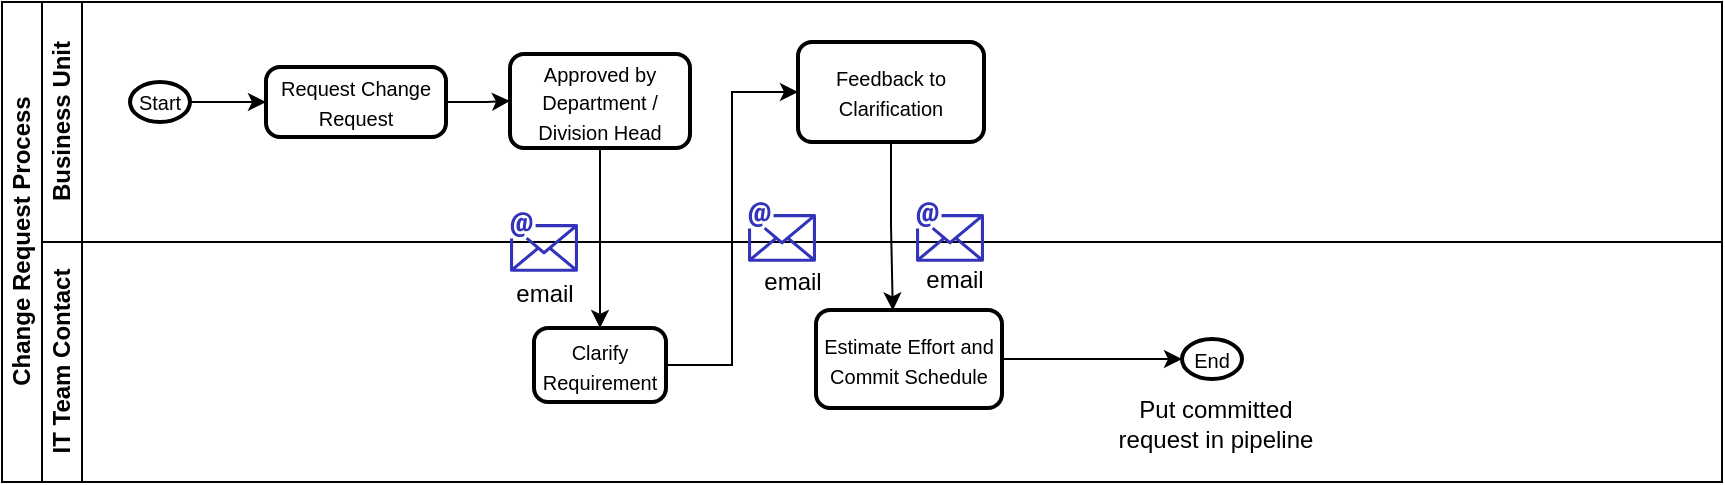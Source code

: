 <mxfile version="10.7.5" type="github"><diagram id="mnEEn4eqrNHspG7o5Mdd" name="AS-IS Process Flow"><mxGraphModel dx="989" dy="552" grid="1" gridSize="10" guides="1" tooltips="1" connect="1" arrows="1" fold="1" page="1" pageScale="1" pageWidth="850" pageHeight="1100" math="0" shadow="0"><root><mxCell id="0"/><mxCell id="1" parent="0"/><mxCell id="Qj1AW7wM-4OPrpN17dEZ-2" value="Change Request Process" style="swimlane;html=1;childLayout=stackLayout;resizeParent=1;resizeParentMax=0;horizontal=0;startSize=20;horizontalStack=0;" parent="1" vertex="1"><mxGeometry x="40" y="40" width="860" height="240" as="geometry"/></mxCell><mxCell id="Qj1AW7wM-4OPrpN17dEZ-3" value="Business Unit" style="swimlane;html=1;startSize=20;horizontal=0;" parent="Qj1AW7wM-4OPrpN17dEZ-2" vertex="1"><mxGeometry x="20" width="840" height="120" as="geometry"/></mxCell><mxCell id="Vyd40st0rzhKTWMUevcS-3" value="" style="edgeStyle=orthogonalEdgeStyle;rounded=0;orthogonalLoop=1;jettySize=auto;html=1;" edge="1" parent="Qj1AW7wM-4OPrpN17dEZ-3" source="Vyd40st0rzhKTWMUevcS-1" target="Vyd40st0rzhKTWMUevcS-2"><mxGeometry relative="1" as="geometry"/></mxCell><mxCell id="Vyd40st0rzhKTWMUevcS-1" value="&lt;font style=&quot;font-size: 10px&quot;&gt;Start&lt;/font&gt;" style="strokeWidth=2;html=1;shape=mxgraph.flowchart.start_1;whiteSpace=wrap;" vertex="1" parent="Qj1AW7wM-4OPrpN17dEZ-3"><mxGeometry x="44" y="40" width="30" height="20" as="geometry"/></mxCell><mxCell id="Vyd40st0rzhKTWMUevcS-5" value="" style="edgeStyle=orthogonalEdgeStyle;rounded=0;orthogonalLoop=1;jettySize=auto;html=1;" edge="1" parent="Qj1AW7wM-4OPrpN17dEZ-3" source="Vyd40st0rzhKTWMUevcS-2" target="Vyd40st0rzhKTWMUevcS-4"><mxGeometry relative="1" as="geometry"/></mxCell><mxCell id="Vyd40st0rzhKTWMUevcS-2" value="&lt;font style=&quot;font-size: 10px&quot;&gt;Request Change Request&lt;/font&gt;" style="rounded=1;whiteSpace=wrap;html=1;absoluteArcSize=1;arcSize=14;strokeWidth=2;" vertex="1" parent="Qj1AW7wM-4OPrpN17dEZ-3"><mxGeometry x="112" y="32.5" width="90" height="35" as="geometry"/></mxCell><mxCell id="Vyd40st0rzhKTWMUevcS-4" value="&lt;font style=&quot;font-size: 10px&quot;&gt;Approved by Department / Division Head&lt;/font&gt;" style="rounded=1;whiteSpace=wrap;html=1;absoluteArcSize=1;arcSize=14;strokeWidth=2;" vertex="1" parent="Qj1AW7wM-4OPrpN17dEZ-3"><mxGeometry x="234" y="26" width="90" height="47" as="geometry"/></mxCell><mxCell id="Vyd40st0rzhKTWMUevcS-9" value="&lt;font style=&quot;font-size: 10px&quot;&gt;Feedback to Clarification&lt;/font&gt;" style="rounded=1;whiteSpace=wrap;html=1;absoluteArcSize=1;arcSize=14;strokeWidth=2;" vertex="1" parent="Qj1AW7wM-4OPrpN17dEZ-3"><mxGeometry x="378" y="20" width="93" height="50" as="geometry"/></mxCell><mxCell id="Qj1AW7wM-4OPrpN17dEZ-4" value="IT Team Contact" style="swimlane;html=1;startSize=20;horizontal=0;" parent="Qj1AW7wM-4OPrpN17dEZ-2" vertex="1"><mxGeometry x="20" y="120" width="840" height="120" as="geometry"/></mxCell><mxCell id="Vyd40st0rzhKTWMUevcS-7" value="&lt;font style=&quot;font-size: 10px&quot;&gt;Clarify Requirement&lt;/font&gt;" style="rounded=1;whiteSpace=wrap;html=1;absoluteArcSize=1;arcSize=14;strokeWidth=2;" vertex="1" parent="Qj1AW7wM-4OPrpN17dEZ-4"><mxGeometry x="246" y="43" width="66" height="37" as="geometry"/></mxCell><mxCell id="Vyd40st0rzhKTWMUevcS-15" value="" style="edgeStyle=orthogonalEdgeStyle;rounded=0;orthogonalLoop=1;jettySize=auto;html=1;entryX=0;entryY=0.5;entryDx=0;entryDy=0;entryPerimeter=0;" edge="1" parent="Qj1AW7wM-4OPrpN17dEZ-4" source="Vyd40st0rzhKTWMUevcS-11" target="HGB4C1XS-yBo5yJ_iREu-1"><mxGeometry relative="1" as="geometry"><mxPoint x="561" y="54.5" as="targetPoint"/></mxGeometry></mxCell><mxCell id="Vyd40st0rzhKTWMUevcS-11" value="&lt;font style=&quot;font-size: 10px&quot;&gt;Estimate Effort and Commit Schedule&lt;/font&gt;" style="rounded=1;whiteSpace=wrap;html=1;absoluteArcSize=1;arcSize=14;strokeWidth=2;" vertex="1" parent="Qj1AW7wM-4OPrpN17dEZ-4"><mxGeometry x="387" y="34" width="93" height="49" as="geometry"/></mxCell><mxCell id="Vyd40st0rzhKTWMUevcS-18" value="email" style="text;html=1;strokeColor=none;fillColor=none;align=center;verticalAlign=middle;whiteSpace=wrap;rounded=0;" vertex="1" parent="Qj1AW7wM-4OPrpN17dEZ-4"><mxGeometry x="221.5" y="15" width="59" height="22" as="geometry"/></mxCell><mxCell id="k5ykZ4E6y6OVuOri75M0-1" value="" style="outlineConnect=0;fontColor=#232F3E;gradientColor=none;fillColor=#3334B9;strokeColor=none;dashed=0;verticalLabelPosition=bottom;verticalAlign=top;align=center;html=1;fontSize=12;fontStyle=0;aspect=fixed;pointerEvents=1;shape=mxgraph.aws4.email;" vertex="1" parent="Qj1AW7wM-4OPrpN17dEZ-4"><mxGeometry x="234" y="-15" width="34" height="30" as="geometry"/></mxCell><mxCell id="k5ykZ4E6y6OVuOri75M0-2" value="" style="outlineConnect=0;fontColor=#232F3E;gradientColor=none;fillColor=#3334B9;strokeColor=none;dashed=0;verticalLabelPosition=bottom;verticalAlign=top;align=center;html=1;fontSize=12;fontStyle=0;aspect=fixed;pointerEvents=1;shape=mxgraph.aws4.email;" vertex="1" parent="Qj1AW7wM-4OPrpN17dEZ-4"><mxGeometry x="353" y="-20" width="34" height="30" as="geometry"/></mxCell><mxCell id="k5ykZ4E6y6OVuOri75M0-3" value="" style="outlineConnect=0;fontColor=#232F3E;gradientColor=none;fillColor=#3334B9;strokeColor=none;dashed=0;verticalLabelPosition=bottom;verticalAlign=top;align=center;html=1;fontSize=12;fontStyle=0;aspect=fixed;pointerEvents=1;shape=mxgraph.aws4.email;" vertex="1" parent="Qj1AW7wM-4OPrpN17dEZ-4"><mxGeometry x="437" y="-20" width="34" height="30" as="geometry"/></mxCell><mxCell id="k5ykZ4E6y6OVuOri75M0-4" value="email" style="text;html=1;strokeColor=none;fillColor=none;align=center;verticalAlign=middle;whiteSpace=wrap;rounded=0;" vertex="1" parent="Qj1AW7wM-4OPrpN17dEZ-4"><mxGeometry x="345.5" y="9" width="59" height="22" as="geometry"/></mxCell><mxCell id="k5ykZ4E6y6OVuOri75M0-5" value="email" style="text;html=1;strokeColor=none;fillColor=none;align=center;verticalAlign=middle;whiteSpace=wrap;rounded=0;" vertex="1" parent="Qj1AW7wM-4OPrpN17dEZ-4"><mxGeometry x="426.5" y="8" width="59" height="22" as="geometry"/></mxCell><mxCell id="HGB4C1XS-yBo5yJ_iREu-1" value="&lt;font style=&quot;font-size: 10px&quot;&gt;End&lt;/font&gt;" style="strokeWidth=2;html=1;shape=mxgraph.flowchart.start_1;whiteSpace=wrap;" vertex="1" parent="Qj1AW7wM-4OPrpN17dEZ-4"><mxGeometry x="570" y="48.5" width="30" height="20" as="geometry"/></mxCell><mxCell id="HGB4C1XS-yBo5yJ_iREu-5" value="Put committed request in pipeline" style="text;html=1;strokeColor=none;fillColor=none;align=center;verticalAlign=middle;whiteSpace=wrap;rounded=0;" vertex="1" parent="Qj1AW7wM-4OPrpN17dEZ-4"><mxGeometry x="537" y="72" width="100" height="38" as="geometry"/></mxCell><mxCell id="Vyd40st0rzhKTWMUevcS-8" value="" style="edgeStyle=orthogonalEdgeStyle;rounded=0;orthogonalLoop=1;jettySize=auto;html=1;entryX=0.5;entryY=0;entryDx=0;entryDy=0;" edge="1" parent="Qj1AW7wM-4OPrpN17dEZ-2" source="Vyd40st0rzhKTWMUevcS-4" target="Vyd40st0rzhKTWMUevcS-7"><mxGeometry relative="1" as="geometry"/></mxCell><mxCell id="Vyd40st0rzhKTWMUevcS-10" value="" style="edgeStyle=orthogonalEdgeStyle;rounded=0;orthogonalLoop=1;jettySize=auto;html=1;entryX=0;entryY=0.5;entryDx=0;entryDy=0;exitX=1;exitY=0.5;exitDx=0;exitDy=0;" edge="1" parent="Qj1AW7wM-4OPrpN17dEZ-2" source="Vyd40st0rzhKTWMUevcS-7" target="Vyd40st0rzhKTWMUevcS-9"><mxGeometry relative="1" as="geometry"><mxPoint x="309" y="83" as="sourcePoint"/><mxPoint x="309" y="173" as="targetPoint"/></mxGeometry></mxCell><mxCell id="Vyd40st0rzhKTWMUevcS-12" value="" style="edgeStyle=orthogonalEdgeStyle;rounded=0;orthogonalLoop=1;jettySize=auto;html=1;entryX=0.413;entryY=0.004;entryDx=0;entryDy=0;entryPerimeter=0;" edge="1" parent="Qj1AW7wM-4OPrpN17dEZ-2" source="Vyd40st0rzhKTWMUevcS-9" target="Vyd40st0rzhKTWMUevcS-11"><mxGeometry relative="1" as="geometry"/></mxCell></root></mxGraphModel></diagram><diagram id="qKpGge-FLxnaHs0R62S0" name="AS-IS Actor"><mxGraphModel dx="989" dy="552" grid="1" gridSize="10" guides="1" tooltips="1" connect="1" arrows="1" fold="1" page="1" pageScale="1" pageWidth="850" pageHeight="1100" math="0" shadow="0"><root><mxCell id="nPM42g0SfdAXmX5GrS2G-0"/><mxCell id="nPM42g0SfdAXmX5GrS2G-1" parent="nPM42g0SfdAXmX5GrS2G-0"/><mxCell id="nPM42g0SfdAXmX5GrS2G-3" value="Business Unit" style="shape=umlActor;verticalLabelPosition=bottom;labelBackgroundColor=#ffffff;verticalAlign=top;html=1;outlineConnect=0;" vertex="1" parent="nPM42g0SfdAXmX5GrS2G-1"><mxGeometry x="135" y="190" width="30" height="60" as="geometry"/></mxCell><mxCell id="nPM42g0SfdAXmX5GrS2G-7" value="" style="edgeStyle=elbowEdgeStyle;elbow=horizontal;endArrow=classic;html=1;startArrow=classic;startFill=1;" edge="1" parent="nPM42g0SfdAXmX5GrS2G-1" source="nPM42g0SfdAXmX5GrS2G-3"><mxGeometry width="50" height="50" relative="1" as="geometry"><mxPoint x="110" y="270" as="sourcePoint"/><mxPoint x="510" y="150" as="targetPoint"/><Array as="points"><mxPoint x="290" y="130"/></Array></mxGeometry></mxCell><mxCell id="nPM42g0SfdAXmX5GrS2G-8" value="IT Contact &lt;br&gt;for Core Admin Platform" style="shape=umlActor;verticalLabelPosition=bottom;labelBackgroundColor=#ffffff;verticalAlign=top;html=1;outlineConnect=0;" vertex="1" parent="nPM42g0SfdAXmX5GrS2G-1"><mxGeometry x="510" y="120" width="30" height="60" as="geometry"/></mxCell><mxCell id="nPM42g0SfdAXmX5GrS2G-9" value="IT Contact &lt;br&gt;for Digital Platform" style="shape=umlActor;verticalLabelPosition=bottom;labelBackgroundColor=#ffffff;verticalAlign=top;html=1;outlineConnect=0;" vertex="1" parent="nPM42g0SfdAXmX5GrS2G-1"><mxGeometry x="510" y="260" width="30" height="60" as="geometry"/></mxCell><mxCell id="nPM42g0SfdAXmX5GrS2G-10" value="" style="edgeStyle=elbowEdgeStyle;elbow=horizontal;endArrow=classic;html=1;startArrow=classic;startFill=1;" edge="1" parent="nPM42g0SfdAXmX5GrS2G-1"><mxGeometry width="50" height="50" relative="1" as="geometry"><mxPoint x="165" y="240" as="sourcePoint"/><mxPoint x="510" y="290" as="targetPoint"/><Array as="points"><mxPoint x="290" y="250"/></Array></mxGeometry></mxCell><mxCell id="t2B50iOa6-Fqzn4m-p1g-6" value="" style="outlineConnect=0;fontColor=#232F3E;gradientColor=none;fillColor=#3334B9;strokeColor=none;dashed=0;verticalLabelPosition=bottom;verticalAlign=top;align=center;html=1;fontSize=12;fontStyle=0;aspect=fixed;pointerEvents=1;shape=mxgraph.aws4.email;" vertex="1" parent="nPM42g0SfdAXmX5GrS2G-1"><mxGeometry x="220" y="180" width="38" height="34" as="geometry"/></mxCell></root></mxGraphModel></diagram></mxfile>